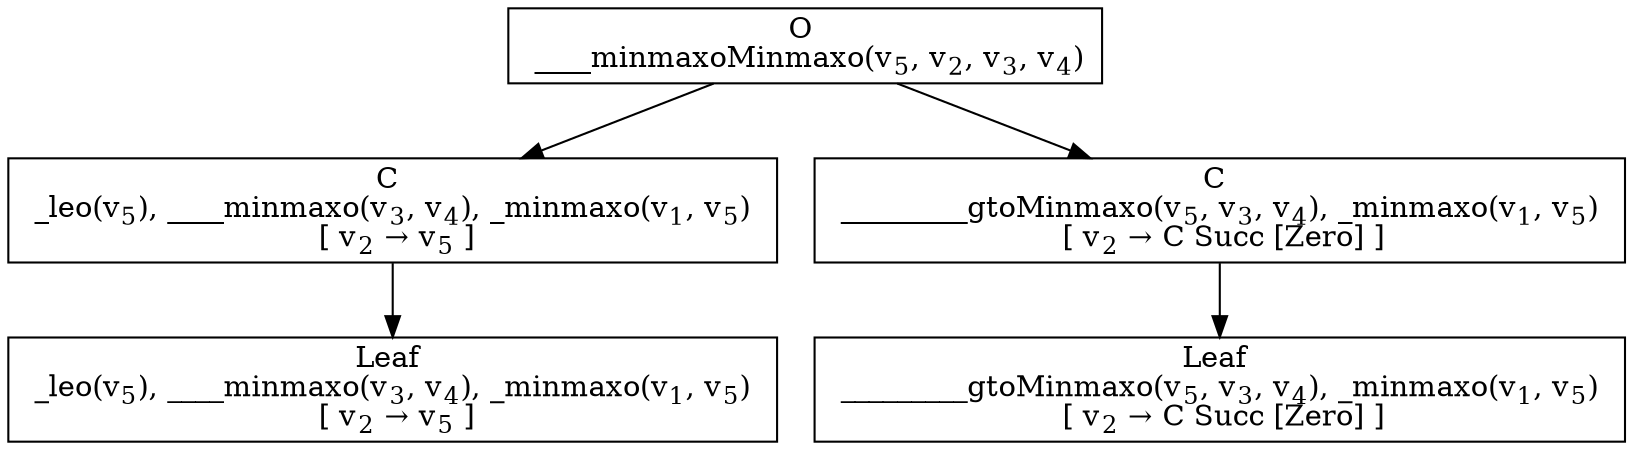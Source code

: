 digraph {
    graph [rankdir=TB
          ,bgcolor=transparent];
    node [shape=box
         ,fillcolor=white
         ,style=filled];
    0 [label=<O <BR/> ____minmaxoMinmaxo(v<SUB>5</SUB>, v<SUB>2</SUB>, v<SUB>3</SUB>, v<SUB>4</SUB>)>];
    1 [label=<C <BR/> _leo(v<SUB>5</SUB>), ____minmaxo(v<SUB>3</SUB>, v<SUB>4</SUB>), _minmaxo(v<SUB>1</SUB>, v<SUB>5</SUB>) <BR/>  [ v<SUB>2</SUB> &rarr; v<SUB>5</SUB> ] >];
    2 [label=<C <BR/> _________gtoMinmaxo(v<SUB>5</SUB>, v<SUB>3</SUB>, v<SUB>4</SUB>), _minmaxo(v<SUB>1</SUB>, v<SUB>5</SUB>) <BR/>  [ v<SUB>2</SUB> &rarr; C Succ [Zero] ] >];
    3 [label=<Leaf <BR/> _leo(v<SUB>5</SUB>), ____minmaxo(v<SUB>3</SUB>, v<SUB>4</SUB>), _minmaxo(v<SUB>1</SUB>, v<SUB>5</SUB>) <BR/>  [ v<SUB>2</SUB> &rarr; v<SUB>5</SUB> ] >];
    4 [label=<Leaf <BR/> _________gtoMinmaxo(v<SUB>5</SUB>, v<SUB>3</SUB>, v<SUB>4</SUB>), _minmaxo(v<SUB>1</SUB>, v<SUB>5</SUB>) <BR/>  [ v<SUB>2</SUB> &rarr; C Succ [Zero] ] >];
    0 -> 1 [label=""];
    0 -> 2 [label=""];
    1 -> 3 [label=""];
    2 -> 4 [label=""];
}